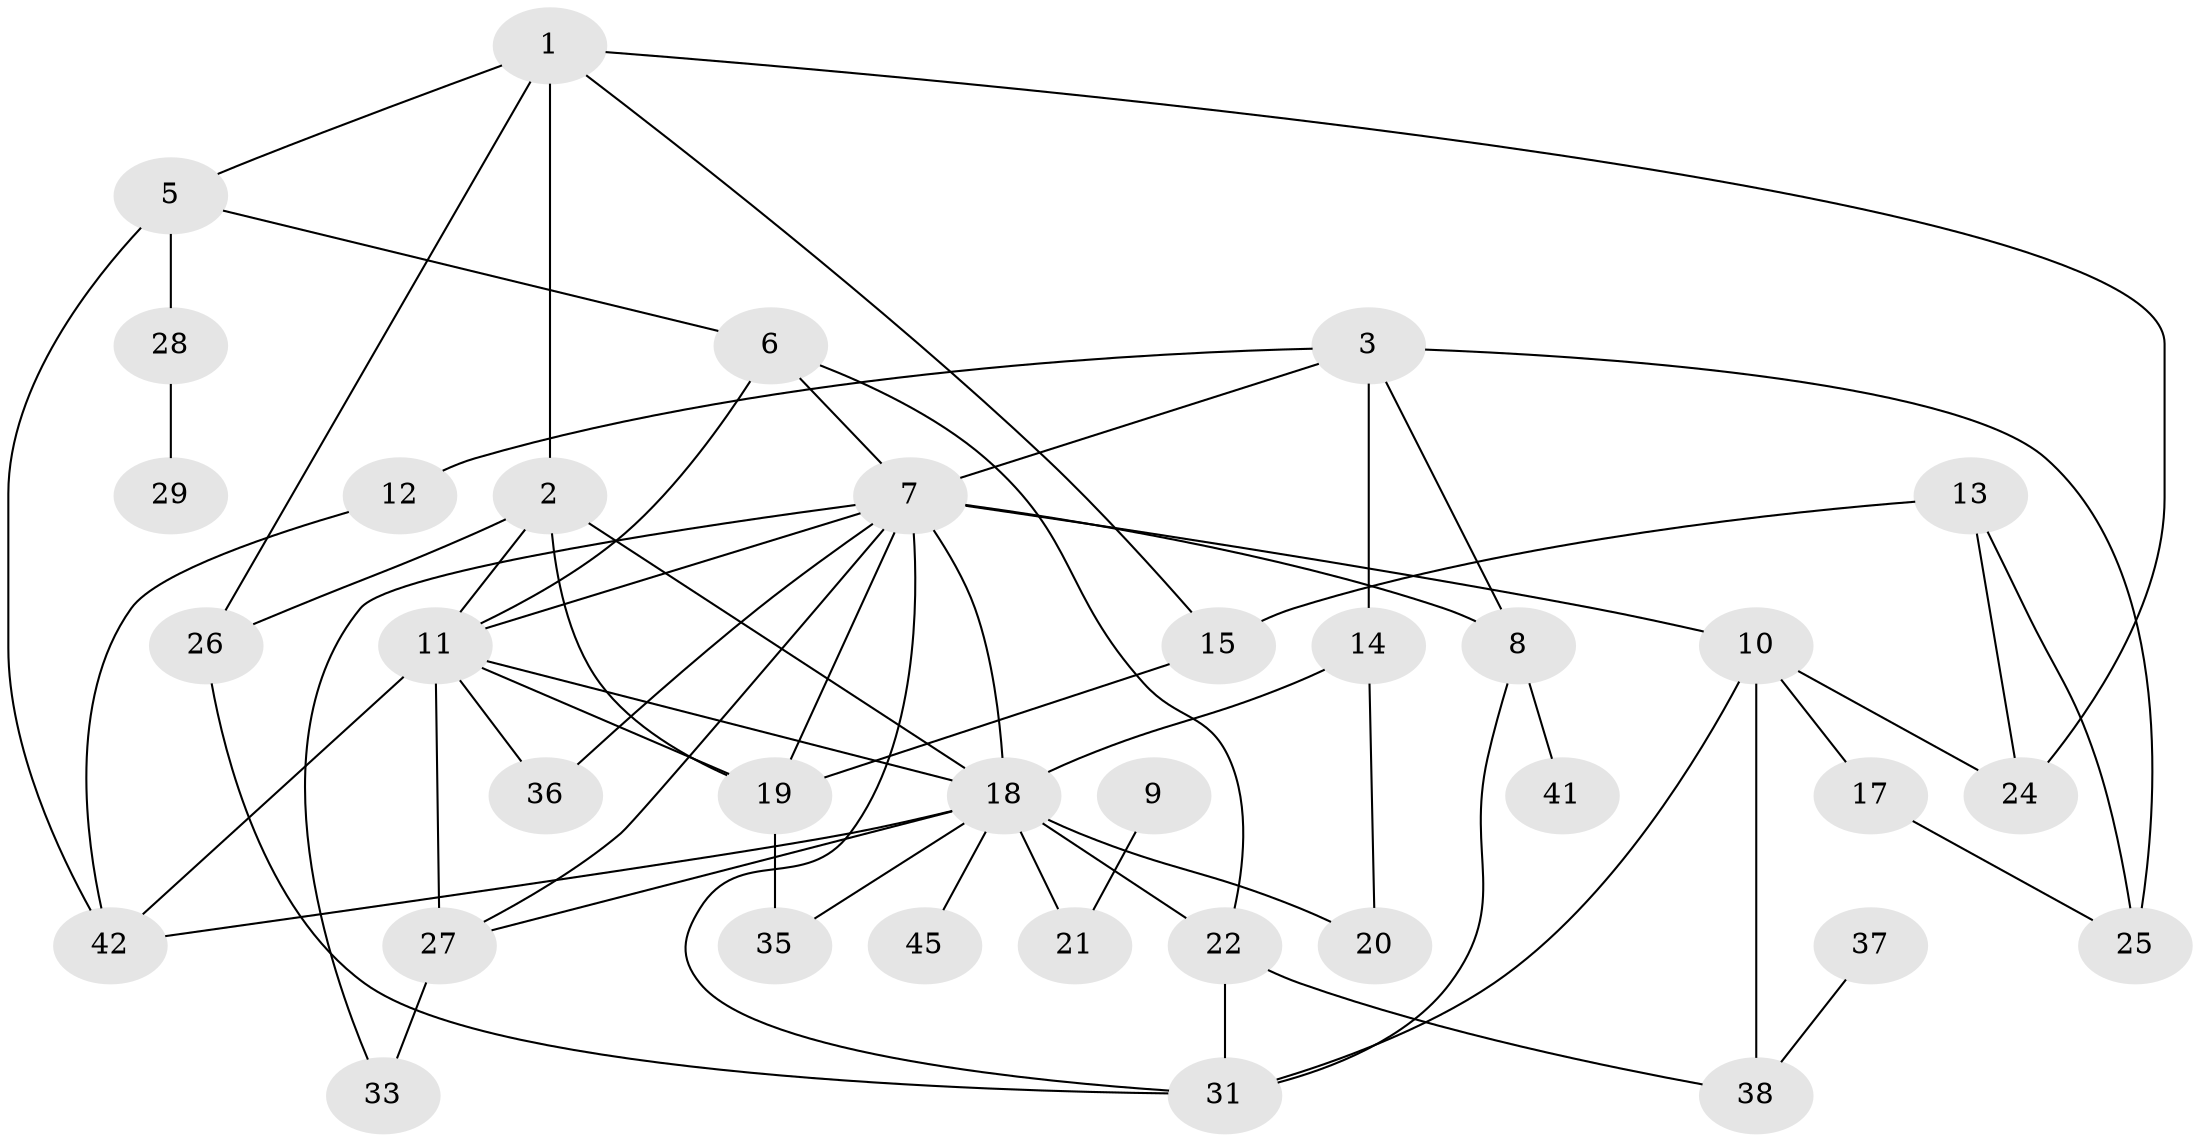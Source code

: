 // original degree distribution, {4: 0.20224719101123595, 6: 0.02247191011235955, 3: 0.2247191011235955, 0: 0.11235955056179775, 2: 0.21348314606741572, 1: 0.15730337078651685, 5: 0.06741573033707865}
// Generated by graph-tools (version 1.1) at 2025/33/03/09/25 02:33:54]
// undirected, 35 vertices, 63 edges
graph export_dot {
graph [start="1"]
  node [color=gray90,style=filled];
  1;
  2;
  3;
  5;
  6;
  7;
  8;
  9;
  10;
  11;
  12;
  13;
  14;
  15;
  17;
  18;
  19;
  20;
  21;
  22;
  24;
  25;
  26;
  27;
  28;
  29;
  31;
  33;
  35;
  36;
  37;
  38;
  41;
  42;
  45;
  1 -- 2 [weight=1.0];
  1 -- 5 [weight=1.0];
  1 -- 15 [weight=1.0];
  1 -- 24 [weight=1.0];
  1 -- 26 [weight=1.0];
  2 -- 11 [weight=2.0];
  2 -- 18 [weight=1.0];
  2 -- 19 [weight=2.0];
  2 -- 26 [weight=1.0];
  3 -- 7 [weight=1.0];
  3 -- 8 [weight=1.0];
  3 -- 12 [weight=1.0];
  3 -- 14 [weight=1.0];
  3 -- 25 [weight=1.0];
  5 -- 6 [weight=1.0];
  5 -- 28 [weight=1.0];
  5 -- 42 [weight=1.0];
  6 -- 7 [weight=1.0];
  6 -- 11 [weight=1.0];
  6 -- 22 [weight=1.0];
  7 -- 8 [weight=1.0];
  7 -- 10 [weight=1.0];
  7 -- 11 [weight=1.0];
  7 -- 18 [weight=2.0];
  7 -- 19 [weight=1.0];
  7 -- 27 [weight=1.0];
  7 -- 31 [weight=1.0];
  7 -- 33 [weight=1.0];
  7 -- 36 [weight=1.0];
  8 -- 31 [weight=1.0];
  8 -- 41 [weight=1.0];
  9 -- 21 [weight=1.0];
  10 -- 17 [weight=1.0];
  10 -- 24 [weight=1.0];
  10 -- 31 [weight=1.0];
  10 -- 38 [weight=1.0];
  11 -- 18 [weight=1.0];
  11 -- 19 [weight=1.0];
  11 -- 27 [weight=2.0];
  11 -- 36 [weight=1.0];
  11 -- 42 [weight=1.0];
  12 -- 42 [weight=1.0];
  13 -- 15 [weight=1.0];
  13 -- 24 [weight=1.0];
  13 -- 25 [weight=1.0];
  14 -- 18 [weight=1.0];
  14 -- 20 [weight=2.0];
  15 -- 19 [weight=1.0];
  17 -- 25 [weight=1.0];
  18 -- 20 [weight=1.0];
  18 -- 21 [weight=1.0];
  18 -- 22 [weight=1.0];
  18 -- 27 [weight=1.0];
  18 -- 35 [weight=1.0];
  18 -- 42 [weight=1.0];
  18 -- 45 [weight=1.0];
  19 -- 35 [weight=1.0];
  22 -- 31 [weight=1.0];
  22 -- 38 [weight=1.0];
  26 -- 31 [weight=1.0];
  27 -- 33 [weight=1.0];
  28 -- 29 [weight=1.0];
  37 -- 38 [weight=1.0];
}
